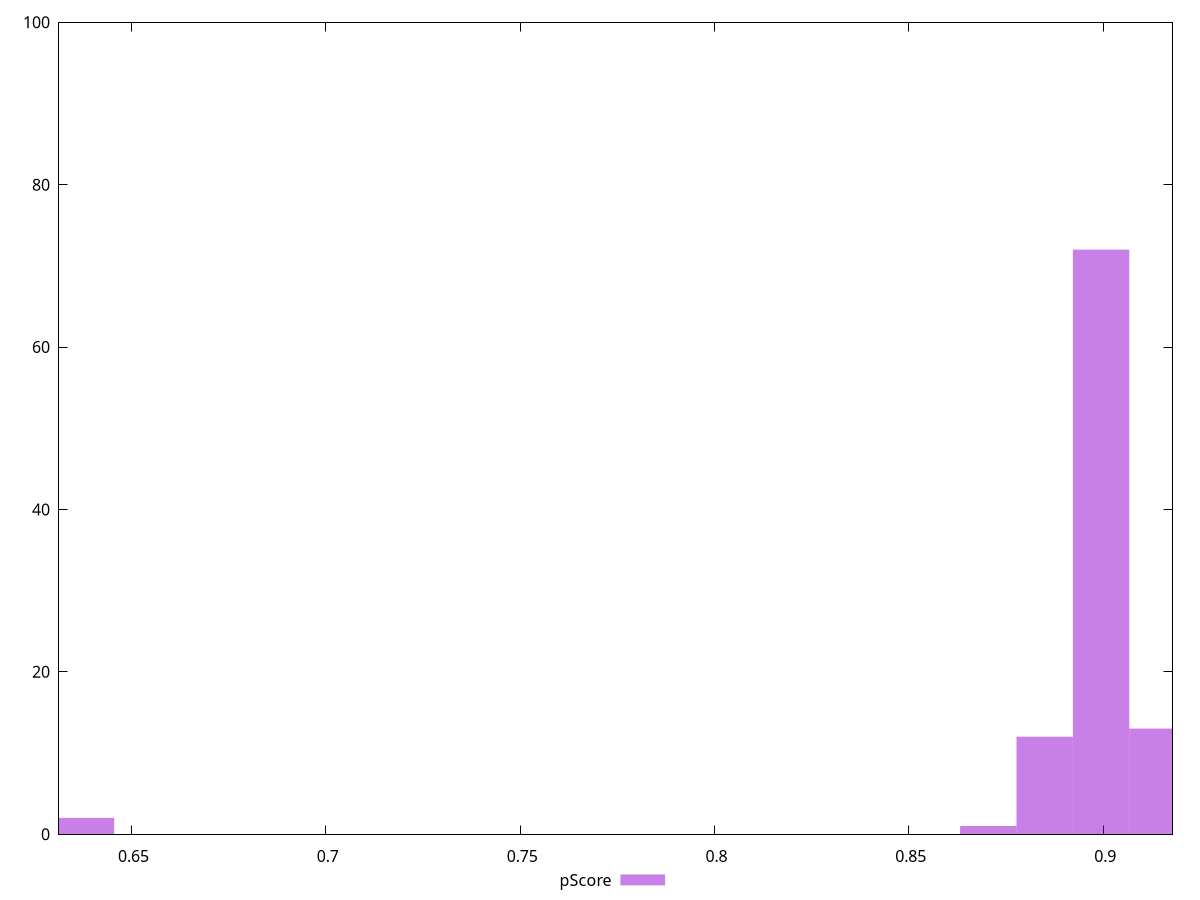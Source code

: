 reset

$pScore <<EOF
0.8704344621168926 1
0.8994489441874556 72
0.9139561852227371 13
0.884941703152174 12
0.6383186055523878 2
EOF

set key outside below
set boxwidth 0.014507241035281542
set xrange [0.6313808741281008:0.9178155061855304]
set yrange [0:100]
set trange [0:100]
set style fill transparent solid 0.5 noborder
set terminal svg size 640, 490 enhanced background rgb 'white'
set output "report_00018_2021-02-10T15-25-16.877Z/interactive/samples/pages+cached+noadtech+nomedia/pScore/histogram.svg"

plot $pScore title "pScore" with boxes

reset
